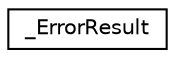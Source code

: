 digraph "Graphical Class Hierarchy"
{
  edge [fontname="Helvetica",fontsize="10",labelfontname="Helvetica",labelfontsize="10"];
  node [fontname="Helvetica",fontsize="10",shape=record];
  rankdir="LR";
  Node1 [label="_ErrorResult",height=0.2,width=0.4,color="black", fillcolor="white", style="filled",URL="$struct___error_result.html"];
}
